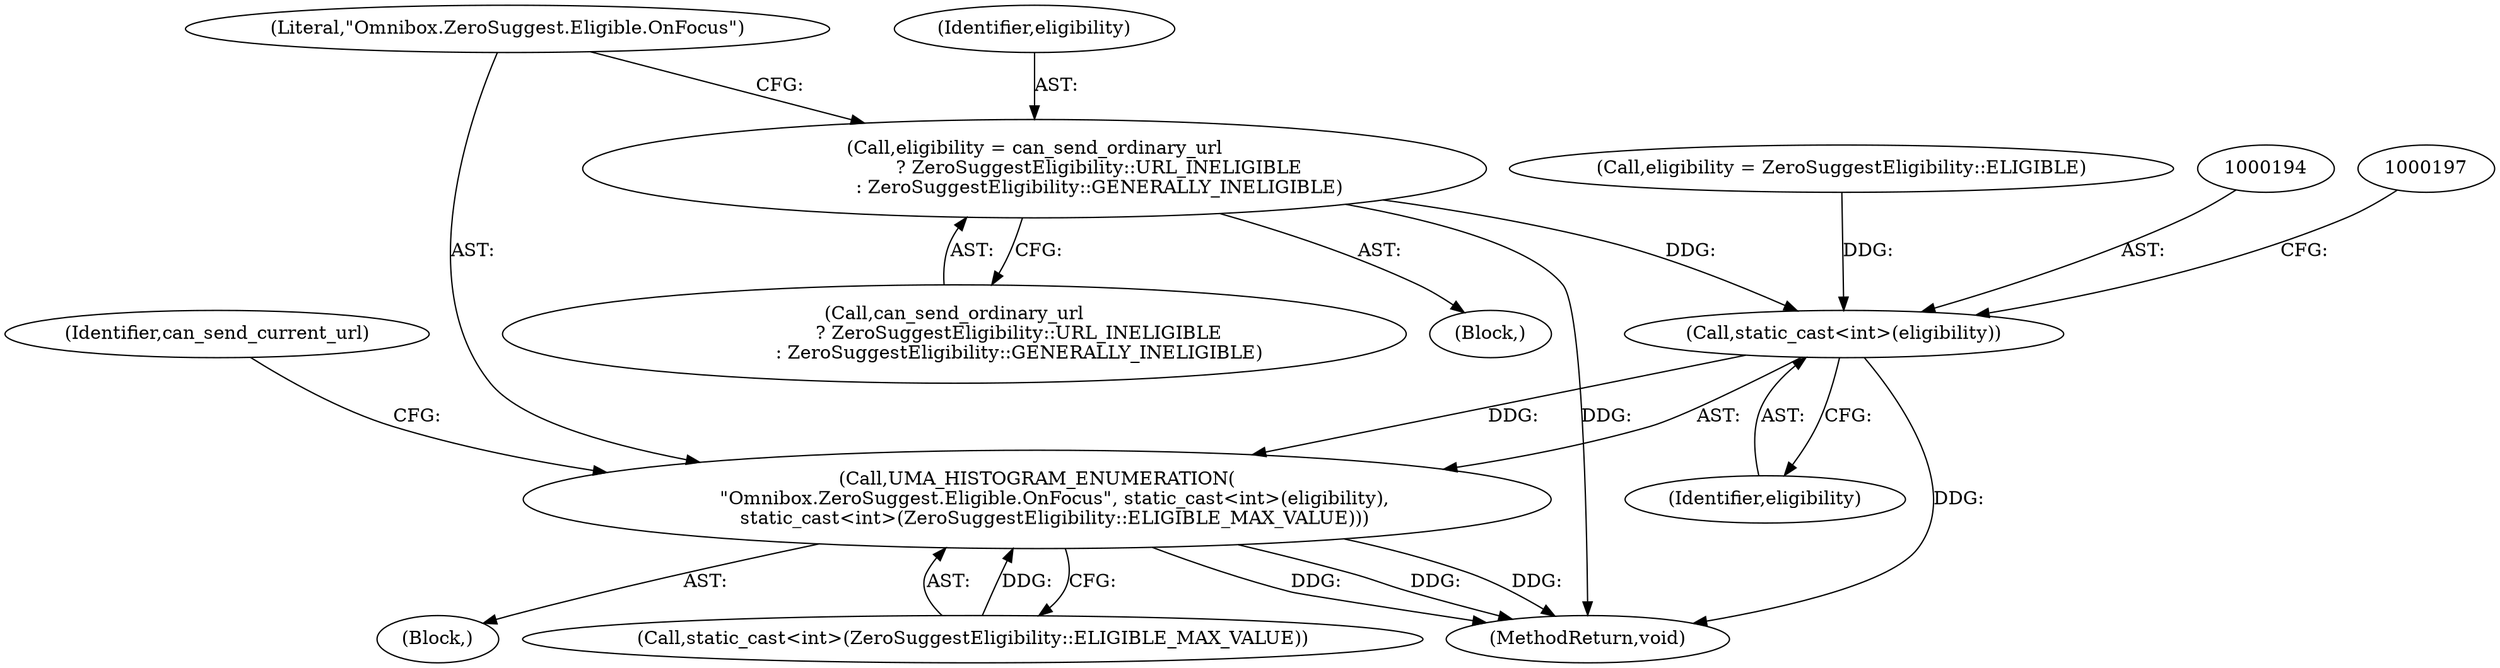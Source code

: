 digraph "0_Chrome_3f71619ec516f553c69a08bf373dcde14e86d08f@API" {
"1000185" [label="(Call,eligibility = can_send_ordinary_url\n                      ? ZeroSuggestEligibility::URL_INELIGIBLE\n                      : ZeroSuggestEligibility::GENERALLY_INELIGIBLE)"];
"1000193" [label="(Call,static_cast<int>(eligibility))"];
"1000191" [label="(Call,UMA_HISTOGRAM_ENUMERATION(\n      \"Omnibox.ZeroSuggest.Eligible.OnFocus\", static_cast<int>(eligibility),\n      static_cast<int>(ZeroSuggestEligibility::ELIGIBLE_MAX_VALUE)))"];
"1000191" [label="(Call,UMA_HISTOGRAM_ENUMERATION(\n      \"Omnibox.ZeroSuggest.Eligible.OnFocus\", static_cast<int>(eligibility),\n      static_cast<int>(ZeroSuggestEligibility::ELIGIBLE_MAX_VALUE)))"];
"1000193" [label="(Call,static_cast<int>(eligibility))"];
"1000192" [label="(Literal,\"Omnibox.ZeroSuggest.Eligible.OnFocus\")"];
"1000187" [label="(Call,can_send_ordinary_url\n                      ? ZeroSuggestEligibility::URL_INELIGIBLE\n                      : ZeroSuggestEligibility::GENERALLY_INELIGIBLE)"];
"1000201" [label="(Identifier,can_send_current_url)"];
"1000103" [label="(Block,)"];
"1000196" [label="(Call,static_cast<int>(ZeroSuggestEligibility::ELIGIBLE_MAX_VALUE))"];
"1000252" [label="(MethodReturn,void)"];
"1000195" [label="(Identifier,eligibility)"];
"1000174" [label="(Block,)"];
"1000168" [label="(Call,eligibility = ZeroSuggestEligibility::ELIGIBLE)"];
"1000186" [label="(Identifier,eligibility)"];
"1000185" [label="(Call,eligibility = can_send_ordinary_url\n                      ? ZeroSuggestEligibility::URL_INELIGIBLE\n                      : ZeroSuggestEligibility::GENERALLY_INELIGIBLE)"];
"1000185" -> "1000174"  [label="AST: "];
"1000185" -> "1000187"  [label="CFG: "];
"1000186" -> "1000185"  [label="AST: "];
"1000187" -> "1000185"  [label="AST: "];
"1000192" -> "1000185"  [label="CFG: "];
"1000185" -> "1000252"  [label="DDG: "];
"1000185" -> "1000193"  [label="DDG: "];
"1000193" -> "1000191"  [label="AST: "];
"1000193" -> "1000195"  [label="CFG: "];
"1000194" -> "1000193"  [label="AST: "];
"1000195" -> "1000193"  [label="AST: "];
"1000197" -> "1000193"  [label="CFG: "];
"1000193" -> "1000252"  [label="DDG: "];
"1000193" -> "1000191"  [label="DDG: "];
"1000168" -> "1000193"  [label="DDG: "];
"1000191" -> "1000103"  [label="AST: "];
"1000191" -> "1000196"  [label="CFG: "];
"1000192" -> "1000191"  [label="AST: "];
"1000196" -> "1000191"  [label="AST: "];
"1000201" -> "1000191"  [label="CFG: "];
"1000191" -> "1000252"  [label="DDG: "];
"1000191" -> "1000252"  [label="DDG: "];
"1000191" -> "1000252"  [label="DDG: "];
"1000196" -> "1000191"  [label="DDG: "];
}
